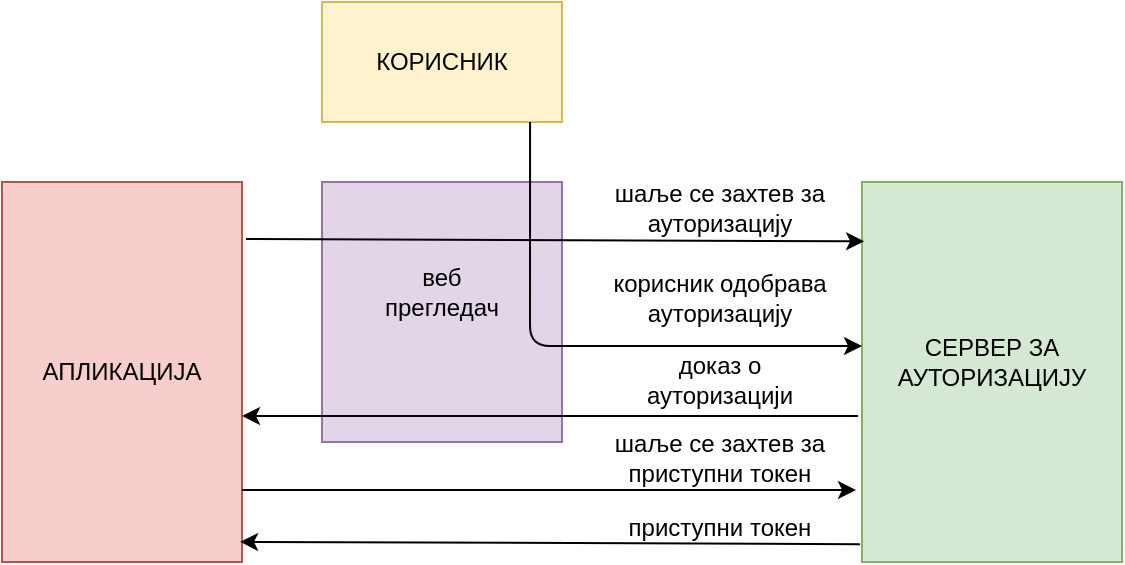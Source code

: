 <mxfile version="15.0.6" type="device"><diagram id="Zx9GCO-nmzEbZC2tuoA3" name="Page-1"><mxGraphModel dx="1422" dy="529" grid="1" gridSize="10" guides="1" tooltips="1" connect="1" arrows="1" fold="1" page="1" pageScale="1" pageWidth="827" pageHeight="1169" math="0" shadow="0"><root><mxCell id="0"/><mxCell id="1" parent="0"/><mxCell id="A5C9FX_EdU2iqC0FEbQg-1" value="" style="rounded=0;whiteSpace=wrap;html=1;fillColor=#f8cecc;strokeColor=#b85450;" parent="1" vertex="1"><mxGeometry x="110" y="130" width="120" height="190" as="geometry"/></mxCell><mxCell id="A5C9FX_EdU2iqC0FEbQg-2" value="АПЛИКАЦИЈА" style="text;html=1;strokeColor=none;fillColor=none;align=center;verticalAlign=middle;whiteSpace=wrap;rounded=0;" parent="1" vertex="1"><mxGeometry x="125" y="215" width="90" height="20" as="geometry"/></mxCell><mxCell id="A5C9FX_EdU2iqC0FEbQg-3" value="" style="rounded=0;whiteSpace=wrap;html=1;fillColor=#fff2cc;strokeColor=#d6b656;" parent="1" vertex="1"><mxGeometry x="270" y="40" width="120" height="60" as="geometry"/></mxCell><mxCell id="A5C9FX_EdU2iqC0FEbQg-4" value="КОРИСНИК" style="text;html=1;strokeColor=none;fillColor=none;align=center;verticalAlign=middle;whiteSpace=wrap;rounded=0;" parent="1" vertex="1"><mxGeometry x="290" y="60" width="80" height="20" as="geometry"/></mxCell><mxCell id="A5C9FX_EdU2iqC0FEbQg-5" value="" style="rounded=0;whiteSpace=wrap;html=1;fillColor=#e1d5e7;strokeColor=#9673a6;" parent="1" vertex="1"><mxGeometry x="270" y="130" width="120" height="130" as="geometry"/></mxCell><mxCell id="A5C9FX_EdU2iqC0FEbQg-7" value="веб&lt;br&gt;прегледач" style="text;html=1;strokeColor=none;fillColor=none;align=center;verticalAlign=middle;whiteSpace=wrap;rounded=0;" parent="1" vertex="1"><mxGeometry x="290" y="170" width="80" height="30" as="geometry"/></mxCell><mxCell id="A5C9FX_EdU2iqC0FEbQg-8" value="" style="rounded=0;whiteSpace=wrap;html=1;fillColor=#d5e8d4;strokeColor=#82b366;" parent="1" vertex="1"><mxGeometry x="540" y="130" width="130" height="190" as="geometry"/></mxCell><mxCell id="A5C9FX_EdU2iqC0FEbQg-9" value="СЕРВЕР ЗА&lt;br&gt;АУТОРИЗАЦИЈУ" style="text;html=1;strokeColor=none;fillColor=none;align=center;verticalAlign=middle;whiteSpace=wrap;rounded=0;" parent="1" vertex="1"><mxGeometry x="545" y="205" width="120" height="30" as="geometry"/></mxCell><mxCell id="A5C9FX_EdU2iqC0FEbQg-10" value="" style="endArrow=classic;html=1;exitX=1.017;exitY=0.15;exitDx=0;exitDy=0;exitPerimeter=0;entryX=0.008;entryY=0.156;entryDx=0;entryDy=0;entryPerimeter=0;" parent="1" source="A5C9FX_EdU2iqC0FEbQg-1" target="A5C9FX_EdU2iqC0FEbQg-8" edge="1"><mxGeometry width="50" height="50" relative="1" as="geometry"><mxPoint x="270" y="240" as="sourcePoint"/><mxPoint x="470" y="140" as="targetPoint"/></mxGeometry></mxCell><mxCell id="A5C9FX_EdU2iqC0FEbQg-11" value="шаље се захтев за ауторизацију" style="text;html=1;strokeColor=none;fillColor=none;align=center;verticalAlign=middle;whiteSpace=wrap;rounded=0;" parent="1" vertex="1"><mxGeometry x="414" y="128" width="110" height="30" as="geometry"/></mxCell><mxCell id="A5C9FX_EdU2iqC0FEbQg-12" value="" style="endArrow=classic;html=1;edgeStyle=orthogonalEdgeStyle;exitX=0.867;exitY=1;exitDx=0;exitDy=0;exitPerimeter=0;" parent="1" source="A5C9FX_EdU2iqC0FEbQg-3" edge="1"><mxGeometry width="50" height="50" relative="1" as="geometry"><mxPoint x="374" y="119" as="sourcePoint"/><mxPoint x="540" y="212" as="targetPoint"/><Array as="points"><mxPoint x="374" y="212"/></Array></mxGeometry></mxCell><mxCell id="A5C9FX_EdU2iqC0FEbQg-14" value="корисник одобрава ауторизацију" style="text;html=1;strokeColor=none;fillColor=none;align=center;verticalAlign=middle;whiteSpace=wrap;rounded=0;" parent="1" vertex="1"><mxGeometry x="412" y="178" width="114" height="20" as="geometry"/></mxCell><mxCell id="A5C9FX_EdU2iqC0FEbQg-15" value="" style="endArrow=classic;html=1;" parent="1" edge="1"><mxGeometry width="50" height="50" relative="1" as="geometry"><mxPoint x="538" y="247" as="sourcePoint"/><mxPoint x="230" y="247" as="targetPoint"/></mxGeometry></mxCell><mxCell id="A5C9FX_EdU2iqC0FEbQg-16" value="доказ о ауторизацији" style="text;html=1;strokeColor=none;fillColor=none;align=center;verticalAlign=middle;whiteSpace=wrap;rounded=0;" parent="1" vertex="1"><mxGeometry x="414" y="214" width="110" height="30" as="geometry"/></mxCell><mxCell id="A5C9FX_EdU2iqC0FEbQg-17" value="" style="endArrow=classic;html=1;entryX=-0.017;entryY=0.811;entryDx=0;entryDy=0;entryPerimeter=0;exitX=1.008;exitY=0.811;exitDx=0;exitDy=0;exitPerimeter=0;" parent="1" edge="1"><mxGeometry width="50" height="50" relative="1" as="geometry"><mxPoint x="230.0" y="284.0" as="sourcePoint"/><mxPoint x="537" y="284.0" as="targetPoint"/></mxGeometry></mxCell><mxCell id="A5C9FX_EdU2iqC0FEbQg-18" value="шаље се захтев за приступни токен" style="text;html=1;strokeColor=none;fillColor=none;align=center;verticalAlign=middle;whiteSpace=wrap;rounded=0;" parent="1" vertex="1"><mxGeometry x="404" y="253" width="130" height="30" as="geometry"/></mxCell><mxCell id="A5C9FX_EdU2iqC0FEbQg-19" value="" style="endArrow=classic;html=1;entryX=0.992;entryY=0.947;entryDx=0;entryDy=0;entryPerimeter=0;exitX=-0.008;exitY=0.953;exitDx=0;exitDy=0;exitPerimeter=0;" parent="1" source="A5C9FX_EdU2iqC0FEbQg-8" target="A5C9FX_EdU2iqC0FEbQg-1" edge="1"><mxGeometry width="50" height="50" relative="1" as="geometry"><mxPoint x="270" y="170" as="sourcePoint"/><mxPoint x="320" y="120" as="targetPoint"/></mxGeometry></mxCell><mxCell id="A5C9FX_EdU2iqC0FEbQg-20" value="приступни токен" style="text;html=1;strokeColor=none;fillColor=none;align=center;verticalAlign=middle;whiteSpace=wrap;rounded=0;" parent="1" vertex="1"><mxGeometry x="414" y="288" width="110" height="30" as="geometry"/></mxCell></root></mxGraphModel></diagram></mxfile>